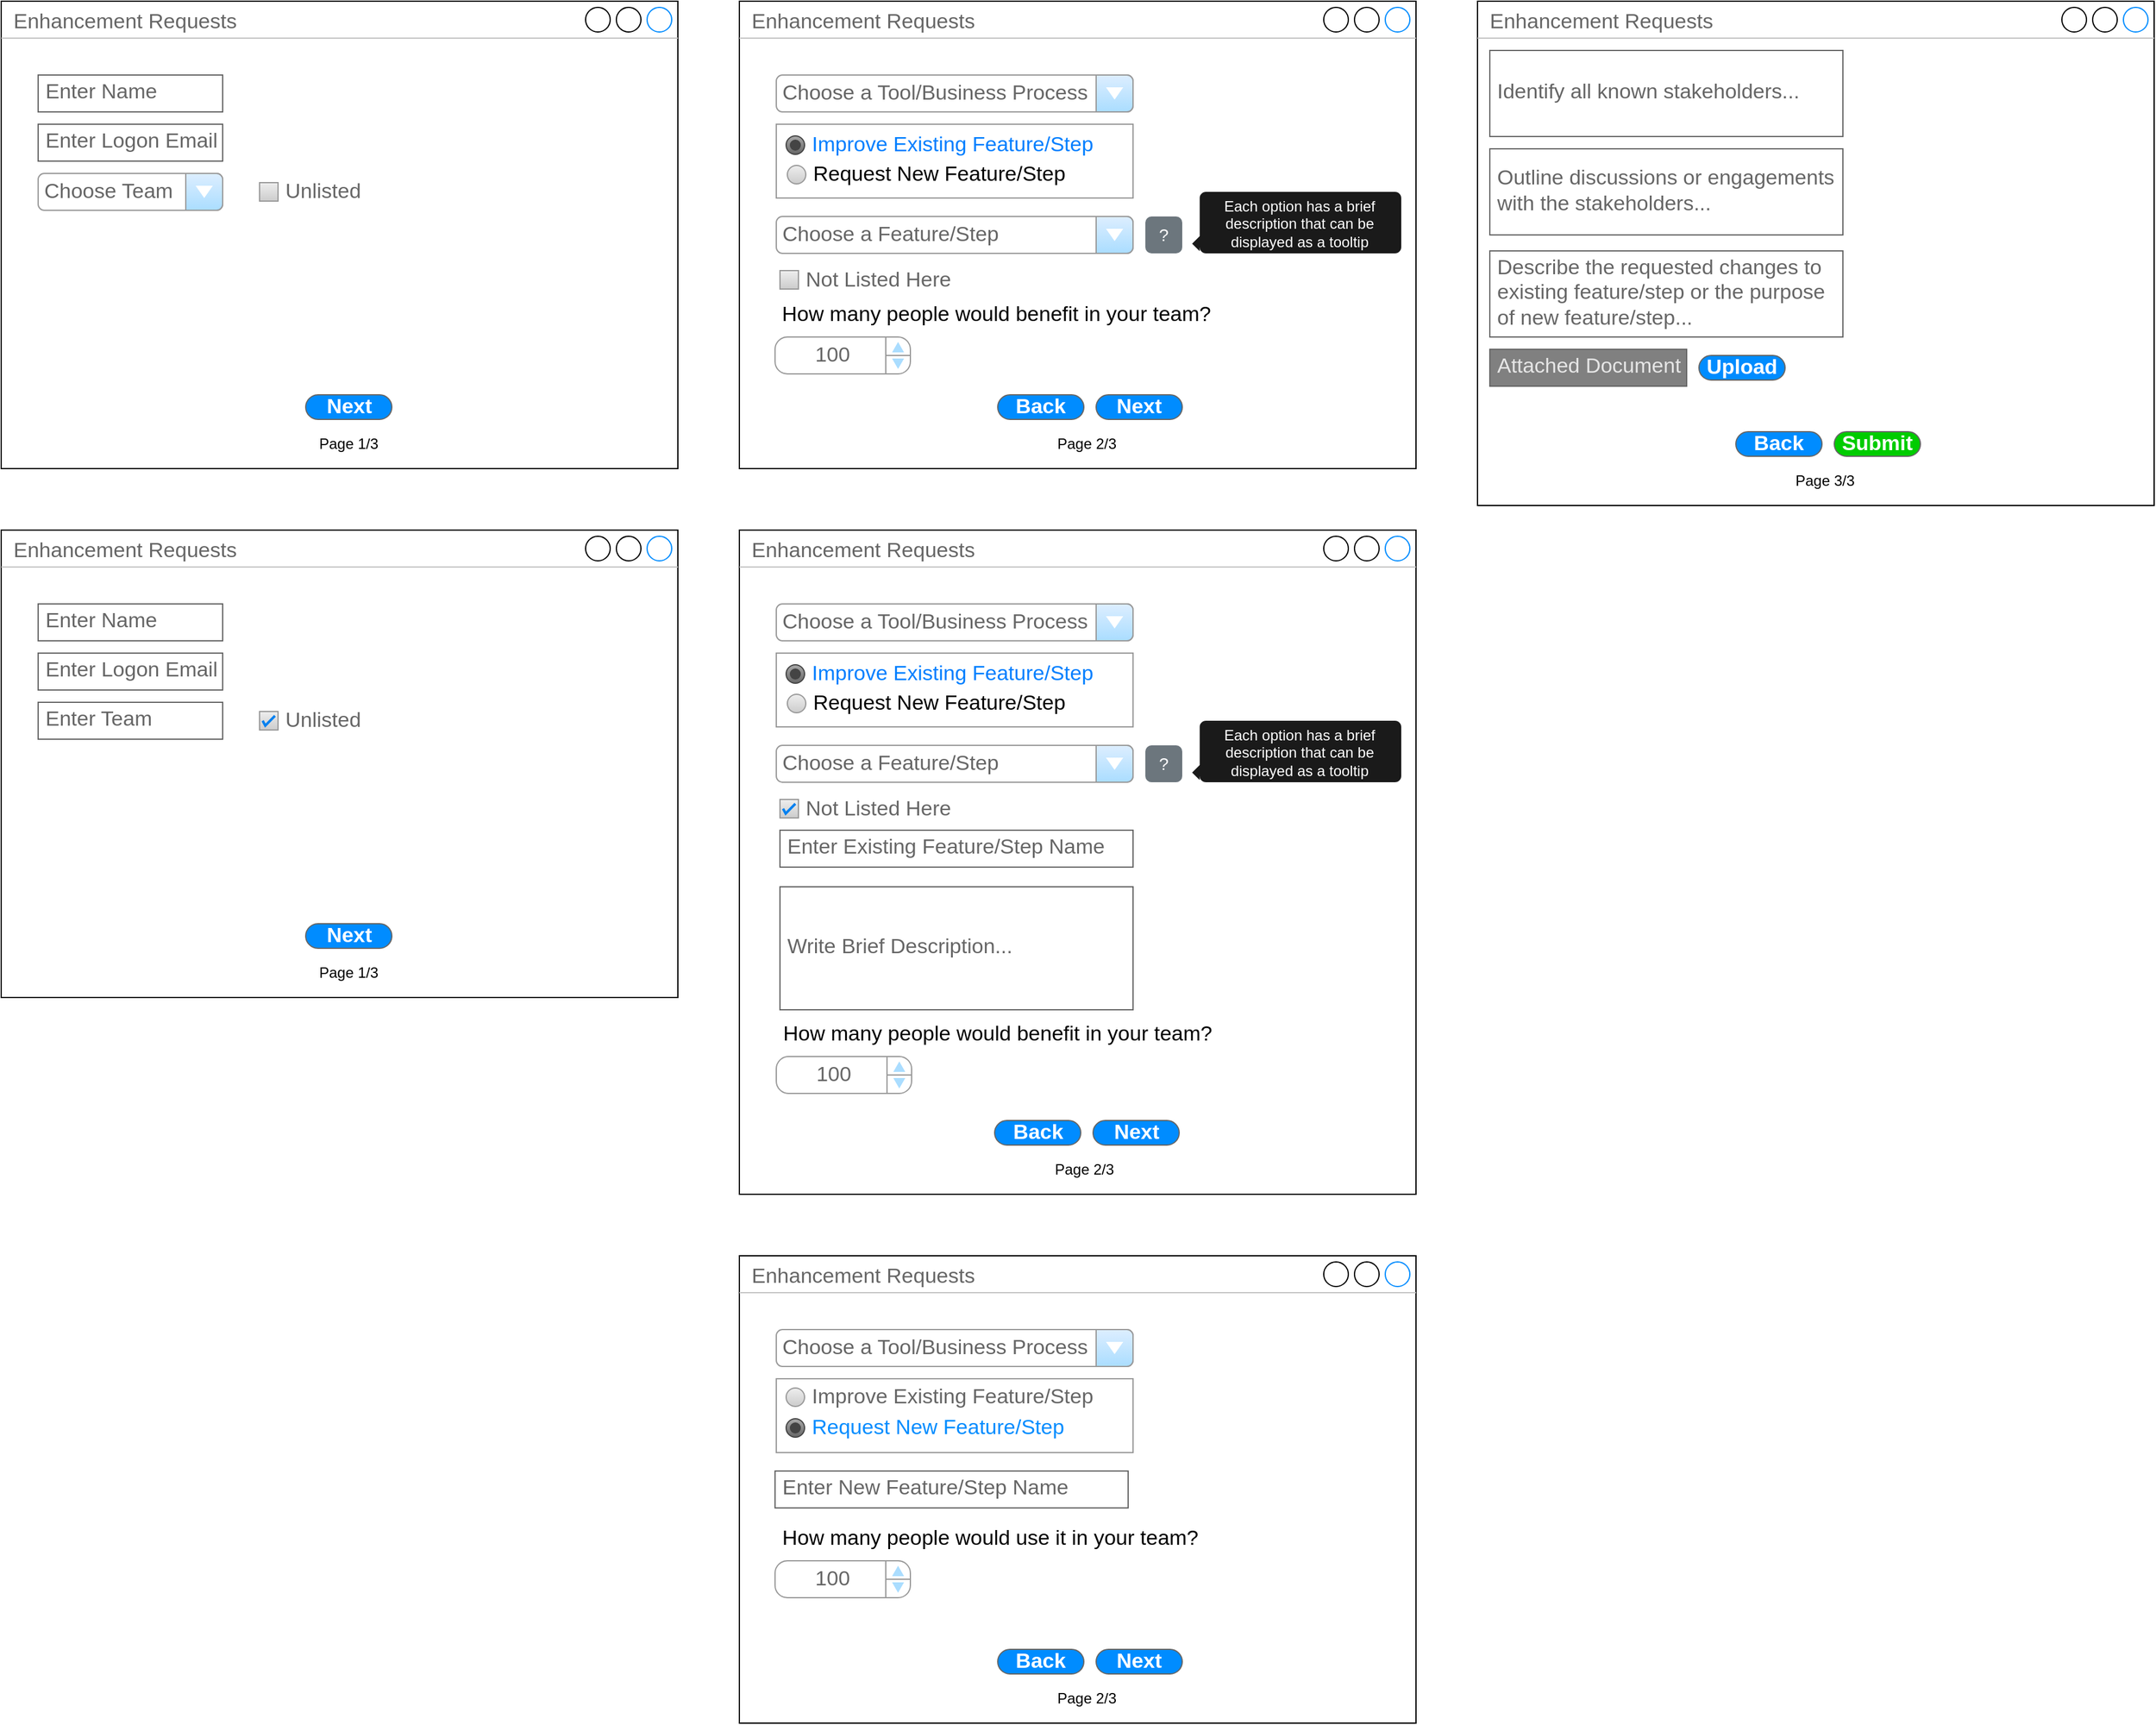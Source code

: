 <mxfile version="12.9.9" type="device"><diagram id="ZweLi3mcTQsGwQz9K1Ue" name="Page-1"><mxGraphModel dx="786" dy="580" grid="1" gridSize="10" guides="1" tooltips="1" connect="1" arrows="1" fold="1" page="1" pageScale="1" pageWidth="827" pageHeight="1169" math="0" shadow="0"><root><mxCell id="0"/><mxCell id="1" parent="0"/><mxCell id="7028aNzBeUS4dm5kokpr-4" value="Enhancement Requests" style="strokeWidth=1;shadow=0;dashed=0;align=center;html=1;shape=mxgraph.mockup.containers.window;align=left;verticalAlign=top;spacingLeft=8;strokeColor2=#008cff;strokeColor3=#c4c4c4;fontColor=#666666;mainText=;fontSize=17;labelBackgroundColor=none;" parent="1" vertex="1"><mxGeometry width="550" height="380" as="geometry"/></mxCell><mxCell id="7028aNzBeUS4dm5kokpr-5" value="Enter Name" style="strokeWidth=1;shadow=0;dashed=0;align=center;html=1;shape=mxgraph.mockup.text.textBox;fontColor=#666666;align=left;fontSize=17;spacingLeft=4;spacingTop=-3;strokeColor=#666666;mainText=" parent="1" vertex="1"><mxGeometry x="30" y="60" width="150" height="30" as="geometry"/></mxCell><mxCell id="7028aNzBeUS4dm5kokpr-6" value="Enter Logon Email" style="strokeWidth=1;shadow=0;dashed=0;align=center;html=1;shape=mxgraph.mockup.text.textBox;fontColor=#666666;align=left;fontSize=17;spacingLeft=4;spacingTop=-3;strokeColor=#666666;mainText=" parent="1" vertex="1"><mxGeometry x="30" y="100" width="150" height="30" as="geometry"/></mxCell><mxCell id="7028aNzBeUS4dm5kokpr-8" value="Choose Team" style="strokeWidth=1;shadow=0;dashed=0;align=center;html=1;shape=mxgraph.mockup.forms.comboBox;strokeColor=#999999;fillColor=#ddeeff;align=left;fillColor2=#aaddff;mainText=;fontColor=#666666;fontSize=17;spacingLeft=3;" parent="1" vertex="1"><mxGeometry x="30" y="140" width="150" height="30" as="geometry"/></mxCell><mxCell id="7028aNzBeUS4dm5kokpr-9" value="Unlisted" style="strokeWidth=1;shadow=0;dashed=0;align=center;html=1;shape=mxgraph.mockup.forms.rrect;rSize=0;fillColor=#eeeeee;strokeColor=#999999;gradientColor=#cccccc;align=left;spacingLeft=4;fontSize=17;fontColor=#666666;labelPosition=right;" parent="1" vertex="1"><mxGeometry x="210" y="147.5" width="15" height="15" as="geometry"/></mxCell><mxCell id="7028aNzBeUS4dm5kokpr-15" value="Enhancement Requests" style="strokeWidth=1;shadow=0;dashed=0;align=center;html=1;shape=mxgraph.mockup.containers.window;align=left;verticalAlign=top;spacingLeft=8;strokeColor2=#008cff;strokeColor3=#c4c4c4;fontColor=#666666;mainText=;fontSize=17;labelBackgroundColor=none;" parent="1" vertex="1"><mxGeometry y="430" width="550" height="380" as="geometry"/></mxCell><mxCell id="7028aNzBeUS4dm5kokpr-16" value="Enter Name" style="strokeWidth=1;shadow=0;dashed=0;align=center;html=1;shape=mxgraph.mockup.text.textBox;fontColor=#666666;align=left;fontSize=17;spacingLeft=4;spacingTop=-3;strokeColor=#666666;mainText=" parent="1" vertex="1"><mxGeometry x="30" y="490" width="150" height="30" as="geometry"/></mxCell><mxCell id="7028aNzBeUS4dm5kokpr-17" value="Enter Logon Email" style="strokeWidth=1;shadow=0;dashed=0;align=center;html=1;shape=mxgraph.mockup.text.textBox;fontColor=#666666;align=left;fontSize=17;spacingLeft=4;spacingTop=-3;strokeColor=#666666;mainText=" parent="1" vertex="1"><mxGeometry x="30" y="530" width="150" height="30" as="geometry"/></mxCell><mxCell id="7028aNzBeUS4dm5kokpr-19" value="Unlisted" style="strokeWidth=1;shadow=0;dashed=0;align=center;html=1;shape=mxgraph.mockup.forms.rrect;rSize=0;fillColor=#eeeeee;strokeColor=#999999;gradientColor=#cccccc;align=left;spacingLeft=4;fontSize=17;fontColor=#666666;labelPosition=right;" parent="1" vertex="1"><mxGeometry x="210" y="577.5" width="15" height="15" as="geometry"/></mxCell><mxCell id="7028aNzBeUS4dm5kokpr-23" value="" style="html=1;verticalLabelPosition=bottom;labelBackgroundColor=#ffffff;verticalAlign=top;shadow=0;dashed=0;strokeWidth=2;shape=mxgraph.ios7.misc.check;strokeColor=#0080f0;" parent="1" vertex="1"><mxGeometry x="212.5" y="581" width="10" height="8" as="geometry"/></mxCell><mxCell id="7028aNzBeUS4dm5kokpr-24" value="Page 1/3" style="text;html=1;strokeColor=none;fillColor=none;align=center;verticalAlign=middle;whiteSpace=wrap;rounded=0;" parent="1" vertex="1"><mxGeometry x="255" y="350" width="55" height="20" as="geometry"/></mxCell><mxCell id="7028aNzBeUS4dm5kokpr-25" value="Page 1/3" style="text;html=1;strokeColor=none;fillColor=none;align=center;verticalAlign=middle;whiteSpace=wrap;rounded=0;" parent="1" vertex="1"><mxGeometry x="255" y="780" width="55" height="20" as="geometry"/></mxCell><mxCell id="7028aNzBeUS4dm5kokpr-26" value="Enter Team" style="strokeWidth=1;shadow=0;dashed=0;align=center;html=1;shape=mxgraph.mockup.text.textBox;fontColor=#666666;align=left;fontSize=17;spacingLeft=4;spacingTop=-3;strokeColor=#666666;mainText=" parent="1" vertex="1"><mxGeometry x="30" y="570" width="150" height="30" as="geometry"/></mxCell><mxCell id="7028aNzBeUS4dm5kokpr-27" value="Next" style="strokeWidth=1;shadow=0;dashed=0;align=center;html=1;shape=mxgraph.mockup.buttons.button;strokeColor=#666666;fontColor=#ffffff;mainText=;buttonStyle=round;fontSize=17;fontStyle=1;fillColor=#008cff;whiteSpace=wrap;" parent="1" vertex="1"><mxGeometry x="247.5" y="750" width="70" height="20" as="geometry"/></mxCell><mxCell id="7028aNzBeUS4dm5kokpr-28" value="Next" style="strokeWidth=1;shadow=0;dashed=0;align=center;html=1;shape=mxgraph.mockup.buttons.button;strokeColor=#666666;fontColor=#ffffff;mainText=;buttonStyle=round;fontSize=17;fontStyle=1;fillColor=#008cff;whiteSpace=wrap;" parent="1" vertex="1"><mxGeometry x="247.5" y="320" width="70" height="20" as="geometry"/></mxCell><mxCell id="7028aNzBeUS4dm5kokpr-29" value="Enhancement Requests" style="strokeWidth=1;shadow=0;dashed=0;align=center;html=1;shape=mxgraph.mockup.containers.window;align=left;verticalAlign=top;spacingLeft=8;strokeColor2=#008cff;strokeColor3=#c4c4c4;fontColor=#666666;mainText=;fontSize=17;labelBackgroundColor=none;" parent="1" vertex="1"><mxGeometry x="600" y="1020" width="550" height="380" as="geometry"/></mxCell><mxCell id="7028aNzBeUS4dm5kokpr-32" value="Choose a Tool/Business Process" style="strokeWidth=1;shadow=0;dashed=0;align=center;html=1;shape=mxgraph.mockup.forms.comboBox;strokeColor=#999999;fillColor=#ddeeff;align=left;fillColor2=#aaddff;mainText=;fontColor=#666666;fontSize=17;spacingLeft=3;" parent="1" vertex="1"><mxGeometry x="630" y="1080" width="290" height="30" as="geometry"/></mxCell><mxCell id="7028aNzBeUS4dm5kokpr-34" value="Page 2/3" style="text;html=1;strokeColor=none;fillColor=none;align=center;verticalAlign=middle;whiteSpace=wrap;rounded=0;" parent="1" vertex="1"><mxGeometry x="855" y="1370" width="55" height="20" as="geometry"/></mxCell><mxCell id="7028aNzBeUS4dm5kokpr-35" value="Next" style="strokeWidth=1;shadow=0;dashed=0;align=center;html=1;shape=mxgraph.mockup.buttons.button;strokeColor=#666666;fontColor=#ffffff;mainText=;buttonStyle=round;fontSize=17;fontStyle=1;fillColor=#008cff;whiteSpace=wrap;" parent="1" vertex="1"><mxGeometry x="890" y="1340" width="70" height="20" as="geometry"/></mxCell><mxCell id="7028aNzBeUS4dm5kokpr-36" value="Back" style="strokeWidth=1;shadow=0;dashed=0;align=center;html=1;shape=mxgraph.mockup.buttons.button;strokeColor=#666666;fontColor=#ffffff;mainText=;buttonStyle=round;fontSize=17;fontStyle=1;fillColor=#008cff;whiteSpace=wrap;" parent="1" vertex="1"><mxGeometry x="810" y="1340" width="70" height="20" as="geometry"/></mxCell><mxCell id="7028aNzBeUS4dm5kokpr-41" value="" style="strokeWidth=1;shadow=0;dashed=0;align=center;html=1;shape=mxgraph.mockup.forms.rrect;rSize=0;strokeColor=#999999;fillColor=#ffffff;recursiveResize=0;" parent="1" vertex="1"><mxGeometry x="630" y="1120" width="290" height="60" as="geometry"/></mxCell><mxCell id="7028aNzBeUS4dm5kokpr-42" value="Improve Existing Feature/Step" style="shape=ellipse;rSize=0;fillColor=#eeeeee;strokeColor=#999999;gradientColor=#cccccc;html=1;align=left;spacingLeft=4;fontSize=17;fontColor=#666666;labelPosition=right;" parent="1" vertex="1"><mxGeometry x="638" y="1127.5" width="15" height="15" as="geometry"/></mxCell><mxCell id="7028aNzBeUS4dm5kokpr-44" value="Request New Feature/Step" style="shape=ellipse;rSize=0;fillColor=#aaaaaa;strokeColor=#444444;gradientColor=#666666;html=1;align=left;spacingLeft=4;fontSize=17;fontColor=#008cff;labelPosition=right;" parent="1" vertex="1"><mxGeometry x="638" y="1152.5" width="15" height="15" as="geometry"/></mxCell><mxCell id="7028aNzBeUS4dm5kokpr-45" value="" style="shape=ellipse;fillColor=#444444;strokeColor=none;html=1;" parent="7028aNzBeUS4dm5kokpr-44" vertex="1"><mxGeometry x="3" y="3" width="9" height="9" as="geometry"/></mxCell><mxCell id="7028aNzBeUS4dm5kokpr-49" value="&lt;table cellpadding=&quot;0&quot; cellspacing=&quot;0&quot; style=&quot;width:100%;height:100%;&quot;&gt;&lt;tr&gt;&lt;td style=&quot;width:85%&quot;&gt;100&lt;/td&gt;&lt;td style=&quot;width:15%&quot;&gt;&lt;/td&gt;&lt;/tr&gt;&lt;/table&gt;" style="strokeWidth=1;shadow=0;dashed=0;align=center;html=1;shape=mxgraph.mockup.forms.spinner;strokeColor=#999999;spinLayout=right;spinStyle=normal;adjStyle=triangle;fillColor=#aaddff;fontSize=17;fontColor=#666666;mainText=;html=1;overflow=fill;" parent="1" vertex="1"><mxGeometry x="629" y="1268" width="110" height="30" as="geometry"/></mxCell><mxCell id="7028aNzBeUS4dm5kokpr-50" value="How many people would use it in your team?" style="text;html=1;strokeColor=none;fillColor=none;align=center;verticalAlign=middle;whiteSpace=wrap;rounded=0;fontSize=17;" parent="1" vertex="1"><mxGeometry x="629" y="1240" width="350" height="20" as="geometry"/></mxCell><mxCell id="7028aNzBeUS4dm5kokpr-51" value="Enhancement Requests" style="strokeWidth=1;shadow=0;dashed=0;align=center;html=1;shape=mxgraph.mockup.containers.window;align=left;verticalAlign=top;spacingLeft=8;strokeColor2=#008cff;strokeColor3=#c4c4c4;fontColor=#666666;mainText=;fontSize=17;labelBackgroundColor=none;" parent="1" vertex="1"><mxGeometry x="600" width="550" height="380" as="geometry"/></mxCell><mxCell id="7028aNzBeUS4dm5kokpr-52" value="Choose a Tool/Business Process" style="strokeWidth=1;shadow=0;dashed=0;align=center;html=1;shape=mxgraph.mockup.forms.comboBox;strokeColor=#999999;fillColor=#ddeeff;align=left;fillColor2=#aaddff;mainText=;fontColor=#666666;fontSize=17;spacingLeft=3;" parent="1" vertex="1"><mxGeometry x="630" y="60" width="290" height="30" as="geometry"/></mxCell><mxCell id="7028aNzBeUS4dm5kokpr-53" value="Page 2/3" style="text;html=1;strokeColor=none;fillColor=none;align=center;verticalAlign=middle;whiteSpace=wrap;rounded=0;" parent="1" vertex="1"><mxGeometry x="855" y="350" width="55" height="20" as="geometry"/></mxCell><mxCell id="7028aNzBeUS4dm5kokpr-54" value="Next" style="strokeWidth=1;shadow=0;dashed=0;align=center;html=1;shape=mxgraph.mockup.buttons.button;strokeColor=#666666;fontColor=#ffffff;mainText=;buttonStyle=round;fontSize=17;fontStyle=1;fillColor=#008cff;whiteSpace=wrap;" parent="1" vertex="1"><mxGeometry x="890" y="320" width="70" height="20" as="geometry"/></mxCell><mxCell id="7028aNzBeUS4dm5kokpr-55" value="Back" style="strokeWidth=1;shadow=0;dashed=0;align=center;html=1;shape=mxgraph.mockup.buttons.button;strokeColor=#666666;fontColor=#ffffff;mainText=;buttonStyle=round;fontSize=17;fontStyle=1;fillColor=#008cff;whiteSpace=wrap;" parent="1" vertex="1"><mxGeometry x="810" y="320" width="70" height="20" as="geometry"/></mxCell><mxCell id="7028aNzBeUS4dm5kokpr-56" value="" style="strokeWidth=1;shadow=0;dashed=0;align=center;html=1;shape=mxgraph.mockup.forms.rrect;rSize=0;strokeColor=#999999;fillColor=#ffffff;recursiveResize=0;" parent="1" vertex="1"><mxGeometry x="630" y="100" width="290" height="60" as="geometry"/></mxCell><mxCell id="7028aNzBeUS4dm5kokpr-57" value="&lt;font color=&quot;#000000&quot;&gt;Request New Feature/Step&lt;/font&gt;" style="shape=ellipse;rSize=0;fillColor=#eeeeee;strokeColor=#999999;gradientColor=#cccccc;html=1;align=left;spacingLeft=4;fontSize=17;fontColor=#666666;labelPosition=right;" parent="1" vertex="1"><mxGeometry x="639" y="133.5" width="15" height="15" as="geometry"/></mxCell><mxCell id="7028aNzBeUS4dm5kokpr-60" value="&lt;table cellpadding=&quot;0&quot; cellspacing=&quot;0&quot; style=&quot;width:100%;height:100%;&quot;&gt;&lt;tr&gt;&lt;td style=&quot;width:85%&quot;&gt;100&lt;/td&gt;&lt;td style=&quot;width:15%&quot;&gt;&lt;/td&gt;&lt;/tr&gt;&lt;/table&gt;" style="strokeWidth=1;shadow=0;dashed=0;align=center;html=1;shape=mxgraph.mockup.forms.spinner;strokeColor=#999999;spinLayout=right;spinStyle=normal;adjStyle=triangle;fillColor=#aaddff;fontSize=17;fontColor=#666666;mainText=;html=1;overflow=fill;" parent="1" vertex="1"><mxGeometry x="629" y="273" width="110" height="30" as="geometry"/></mxCell><mxCell id="7028aNzBeUS4dm5kokpr-61" value="How many people would benefit in your team?" style="text;html=1;strokeColor=none;fillColor=none;align=center;verticalAlign=middle;whiteSpace=wrap;rounded=0;fontSize=17;" parent="1" vertex="1"><mxGeometry x="629" y="245" width="360" height="20" as="geometry"/></mxCell><mxCell id="7028aNzBeUS4dm5kokpr-62" value="&lt;font color=&quot;#007fff&quot;&gt;Improve Existing Feature/Step&lt;/font&gt;" style="shape=ellipse;rSize=0;fillColor=#aaaaaa;strokeColor=#444444;gradientColor=#666666;html=1;align=left;spacingLeft=4;fontSize=17;fontColor=#008cff;labelPosition=right;" parent="1" vertex="1"><mxGeometry x="638" y="109.5" width="15" height="15" as="geometry"/></mxCell><mxCell id="7028aNzBeUS4dm5kokpr-63" value="" style="shape=ellipse;fillColor=#444444;strokeColor=none;html=1;" parent="7028aNzBeUS4dm5kokpr-62" vertex="1"><mxGeometry x="3" y="3" width="9" height="9" as="geometry"/></mxCell><mxCell id="7028aNzBeUS4dm5kokpr-64" value="Choose a Feature/Step" style="strokeWidth=1;shadow=0;dashed=0;align=center;html=1;shape=mxgraph.mockup.forms.comboBox;strokeColor=#999999;fillColor=#ddeeff;align=left;fillColor2=#aaddff;mainText=;fontColor=#666666;fontSize=17;spacingLeft=3;" parent="1" vertex="1"><mxGeometry x="630" y="175" width="290" height="30" as="geometry"/></mxCell><mxCell id="7028aNzBeUS4dm5kokpr-65" value="Each option has a brief description that can be displayed as a tooltip" style="html=1;shadow=0;dashed=0;shape=mxgraph.bootstrap.popover;fillColor=#1A1A1A;strokeColor=none;dx=42.12;dy=6.18;rSize=5;whiteSpace=wrap;verticalAlign=top;spacing=10;fontSize=12;spacingLeft=0;align=center;spacingTop=-10;fontColor=#FFFFFF;direction=south;spacingLeft=5;" parent="1" vertex="1"><mxGeometry x="968" y="155" width="170" height="50" as="geometry"/></mxCell><mxCell id="7028aNzBeUS4dm5kokpr-66" value="?" style="html=1;shadow=0;dashed=0;shape=mxgraph.bootstrap.rrect;rSize=5;fillColor=#6C767D;strokeColor=none;perimeter=none;whiteSpace=wrap;resizeWidth=1;align=center;spacing=5;fontColor=#FFFFFF;fontSize=14;" parent="1" vertex="1"><mxGeometry x="930" y="175" width="30" height="30" as="geometry"/></mxCell><mxCell id="7028aNzBeUS4dm5kokpr-67" value="Not Listed Here" style="strokeWidth=1;shadow=0;dashed=0;align=center;html=1;shape=mxgraph.mockup.forms.rrect;rSize=0;fillColor=#eeeeee;strokeColor=#999999;gradientColor=#cccccc;align=left;spacingLeft=4;fontSize=17;fontColor=#666666;labelPosition=right;" parent="1" vertex="1"><mxGeometry x="633" y="219" width="15" height="15" as="geometry"/></mxCell><mxCell id="7028aNzBeUS4dm5kokpr-68" value="Enhancement Requests" style="strokeWidth=1;shadow=0;dashed=0;align=center;html=1;shape=mxgraph.mockup.containers.window;align=left;verticalAlign=top;spacingLeft=8;strokeColor2=#008cff;strokeColor3=#c4c4c4;fontColor=#666666;mainText=;fontSize=17;labelBackgroundColor=none;" parent="1" vertex="1"><mxGeometry x="600" y="430" width="550" height="540" as="geometry"/></mxCell><mxCell id="7028aNzBeUS4dm5kokpr-69" value="Choose a Tool/Business Process" style="strokeWidth=1;shadow=0;dashed=0;align=center;html=1;shape=mxgraph.mockup.forms.comboBox;strokeColor=#999999;fillColor=#ddeeff;align=left;fillColor2=#aaddff;mainText=;fontColor=#666666;fontSize=17;spacingLeft=3;" parent="1" vertex="1"><mxGeometry x="630" y="490" width="290" height="30" as="geometry"/></mxCell><mxCell id="7028aNzBeUS4dm5kokpr-70" value="Page 2/3" style="text;html=1;strokeColor=none;fillColor=none;align=center;verticalAlign=middle;whiteSpace=wrap;rounded=0;" parent="1" vertex="1"><mxGeometry x="852.5" y="940" width="55" height="20" as="geometry"/></mxCell><mxCell id="7028aNzBeUS4dm5kokpr-71" value="Next" style="strokeWidth=1;shadow=0;dashed=0;align=center;html=1;shape=mxgraph.mockup.buttons.button;strokeColor=#666666;fontColor=#ffffff;mainText=;buttonStyle=round;fontSize=17;fontStyle=1;fillColor=#008cff;whiteSpace=wrap;" parent="1" vertex="1"><mxGeometry x="887.5" y="910" width="70" height="20" as="geometry"/></mxCell><mxCell id="7028aNzBeUS4dm5kokpr-72" value="Back" style="strokeWidth=1;shadow=0;dashed=0;align=center;html=1;shape=mxgraph.mockup.buttons.button;strokeColor=#666666;fontColor=#ffffff;mainText=;buttonStyle=round;fontSize=17;fontStyle=1;fillColor=#008cff;whiteSpace=wrap;" parent="1" vertex="1"><mxGeometry x="807.5" y="910" width="70" height="20" as="geometry"/></mxCell><mxCell id="7028aNzBeUS4dm5kokpr-73" value="" style="strokeWidth=1;shadow=0;dashed=0;align=center;html=1;shape=mxgraph.mockup.forms.rrect;rSize=0;strokeColor=#999999;fillColor=#ffffff;recursiveResize=0;" parent="1" vertex="1"><mxGeometry x="630" y="530" width="290" height="60" as="geometry"/></mxCell><mxCell id="7028aNzBeUS4dm5kokpr-74" value="&lt;font color=&quot;#000000&quot;&gt;Request New Feature/Step&lt;/font&gt;" style="shape=ellipse;rSize=0;fillColor=#eeeeee;strokeColor=#999999;gradientColor=#cccccc;html=1;align=left;spacingLeft=4;fontSize=17;fontColor=#666666;labelPosition=right;" parent="1" vertex="1"><mxGeometry x="639" y="563.5" width="15" height="15" as="geometry"/></mxCell><mxCell id="7028aNzBeUS4dm5kokpr-75" value="&lt;table cellpadding=&quot;0&quot; cellspacing=&quot;0&quot; style=&quot;width:100%;height:100%;&quot;&gt;&lt;tr&gt;&lt;td style=&quot;width:85%&quot;&gt;100&lt;/td&gt;&lt;td style=&quot;width:15%&quot;&gt;&lt;/td&gt;&lt;/tr&gt;&lt;/table&gt;" style="strokeWidth=1;shadow=0;dashed=0;align=center;html=1;shape=mxgraph.mockup.forms.spinner;strokeColor=#999999;spinLayout=right;spinStyle=normal;adjStyle=triangle;fillColor=#aaddff;fontSize=17;fontColor=#666666;mainText=;html=1;overflow=fill;" parent="1" vertex="1"><mxGeometry x="630" y="858" width="110" height="30" as="geometry"/></mxCell><mxCell id="7028aNzBeUS4dm5kokpr-76" value="How many people would benefit in your team?" style="text;html=1;strokeColor=none;fillColor=none;align=center;verticalAlign=middle;whiteSpace=wrap;rounded=0;fontSize=17;" parent="1" vertex="1"><mxGeometry x="630" y="830" width="360" height="20" as="geometry"/></mxCell><mxCell id="7028aNzBeUS4dm5kokpr-77" value="&lt;font color=&quot;#007fff&quot;&gt;Improve Existing Feature/Step&lt;/font&gt;" style="shape=ellipse;rSize=0;fillColor=#aaaaaa;strokeColor=#444444;gradientColor=#666666;html=1;align=left;spacingLeft=4;fontSize=17;fontColor=#008cff;labelPosition=right;" parent="1" vertex="1"><mxGeometry x="638" y="539.5" width="15" height="15" as="geometry"/></mxCell><mxCell id="7028aNzBeUS4dm5kokpr-78" value="" style="shape=ellipse;fillColor=#444444;strokeColor=none;html=1;" parent="7028aNzBeUS4dm5kokpr-77" vertex="1"><mxGeometry x="3" y="3" width="9" height="9" as="geometry"/></mxCell><mxCell id="7028aNzBeUS4dm5kokpr-79" value="Choose a Feature/Step" style="strokeWidth=1;shadow=0;dashed=0;align=center;html=1;shape=mxgraph.mockup.forms.comboBox;strokeColor=#999999;fillColor=#ddeeff;align=left;fillColor2=#aaddff;mainText=;fontColor=#666666;fontSize=17;spacingLeft=3;" parent="1" vertex="1"><mxGeometry x="630" y="605" width="290" height="30" as="geometry"/></mxCell><mxCell id="7028aNzBeUS4dm5kokpr-80" value="Each option has a brief description that can be displayed as a tooltip" style="html=1;shadow=0;dashed=0;shape=mxgraph.bootstrap.popover;fillColor=#1A1A1A;strokeColor=none;dx=42.12;dy=6.18;rSize=5;whiteSpace=wrap;verticalAlign=top;spacing=10;fontSize=12;spacingLeft=0;align=center;spacingTop=-10;fontColor=#FFFFFF;direction=south;spacingLeft=5;" parent="1" vertex="1"><mxGeometry x="968" y="585" width="170" height="50" as="geometry"/></mxCell><mxCell id="7028aNzBeUS4dm5kokpr-81" value="?" style="html=1;shadow=0;dashed=0;shape=mxgraph.bootstrap.rrect;rSize=5;fillColor=#6C767D;strokeColor=none;perimeter=none;whiteSpace=wrap;resizeWidth=1;align=center;spacing=5;fontColor=#FFFFFF;fontSize=14;" parent="1" vertex="1"><mxGeometry x="930" y="605" width="30" height="30" as="geometry"/></mxCell><mxCell id="7028aNzBeUS4dm5kokpr-82" value="Not Listed Here" style="strokeWidth=1;shadow=0;dashed=0;align=center;html=1;shape=mxgraph.mockup.forms.rrect;rSize=0;fillColor=#eeeeee;strokeColor=#999999;gradientColor=#cccccc;align=left;spacingLeft=4;fontSize=17;fontColor=#666666;labelPosition=right;" parent="1" vertex="1"><mxGeometry x="633" y="649" width="15" height="15" as="geometry"/></mxCell><mxCell id="7028aNzBeUS4dm5kokpr-83" value="" style="html=1;verticalLabelPosition=bottom;labelBackgroundColor=#ffffff;verticalAlign=top;shadow=0;dashed=0;strokeWidth=2;shape=mxgraph.ios7.misc.check;strokeColor=#0080f0;" parent="1" vertex="1"><mxGeometry x="635.5" y="652.5" width="10" height="8" as="geometry"/></mxCell><mxCell id="7028aNzBeUS4dm5kokpr-84" value="Enter Existing Feature/Step Name" style="strokeWidth=1;shadow=0;dashed=0;align=center;html=1;shape=mxgraph.mockup.text.textBox;fontColor=#666666;align=left;fontSize=17;spacingLeft=4;spacingTop=-3;strokeColor=#666666;mainText=" parent="1" vertex="1"><mxGeometry x="633" y="674" width="287" height="30" as="geometry"/></mxCell><mxCell id="7028aNzBeUS4dm5kokpr-85" value="Write Brief Description..." style="strokeWidth=1;shadow=0;dashed=0;align=center;html=1;shape=mxgraph.mockup.text.textBox;fontColor=#666666;align=left;fontSize=17;spacingLeft=4;spacingTop=-3;strokeColor=#666666;mainText=" parent="1" vertex="1"><mxGeometry x="633" y="720" width="287" height="100" as="geometry"/></mxCell><mxCell id="7028aNzBeUS4dm5kokpr-86" value="Enter New Feature/Step Name" style="strokeWidth=1;shadow=0;dashed=0;align=center;html=1;shape=mxgraph.mockup.text.textBox;fontColor=#666666;align=left;fontSize=17;spacingLeft=4;spacingTop=-3;strokeColor=#666666;mainText=" parent="1" vertex="1"><mxGeometry x="629" y="1195" width="287" height="30" as="geometry"/></mxCell><mxCell id="7028aNzBeUS4dm5kokpr-87" value="Enhancement Requests" style="strokeWidth=1;shadow=0;dashed=0;align=center;html=1;shape=mxgraph.mockup.containers.window;align=left;verticalAlign=top;spacingLeft=8;strokeColor2=#008cff;strokeColor3=#c4c4c4;fontColor=#666666;mainText=;fontSize=17;labelBackgroundColor=none;" parent="1" vertex="1"><mxGeometry x="1200" width="550" height="410" as="geometry"/></mxCell><mxCell id="7028aNzBeUS4dm5kokpr-92" value="Page 3/3" style="text;html=1;strokeColor=none;fillColor=none;align=center;verticalAlign=middle;whiteSpace=wrap;rounded=0;" parent="1" vertex="1"><mxGeometry x="1455" y="380" width="55" height="20" as="geometry"/></mxCell><mxCell id="7028aNzBeUS4dm5kokpr-94" value="Submit" style="strokeWidth=1;shadow=0;dashed=0;align=center;html=1;shape=mxgraph.mockup.buttons.button;strokeColor=#666666;fontColor=#ffffff;mainText=;buttonStyle=round;fontSize=17;fontStyle=1;fillColor=#00CC00;whiteSpace=wrap;" parent="1" vertex="1"><mxGeometry x="1490" y="350" width="70" height="20" as="geometry"/></mxCell><mxCell id="7028aNzBeUS4dm5kokpr-95" value="Back" style="strokeWidth=1;shadow=0;dashed=0;align=center;html=1;shape=mxgraph.mockup.buttons.button;strokeColor=#666666;fontColor=#ffffff;mainText=;buttonStyle=round;fontSize=17;fontStyle=1;fillColor=#008cff;whiteSpace=wrap;" parent="1" vertex="1"><mxGeometry x="1410" y="350" width="70" height="20" as="geometry"/></mxCell><mxCell id="7028aNzBeUS4dm5kokpr-96" value="Identify all known stakeholders..." style="strokeWidth=1;shadow=0;dashed=0;align=center;html=1;shape=mxgraph.mockup.text.textBox;fontColor=#666666;align=left;fontSize=17;spacingLeft=4;spacingTop=-3;strokeColor=#666666;mainText=" parent="1" vertex="1"><mxGeometry x="1210" y="40" width="287" height="70" as="geometry"/></mxCell><mxCell id="7028aNzBeUS4dm5kokpr-97" value="Outline discussions or engagements&lt;br&gt;with the stakeholders..." style="strokeWidth=1;shadow=0;dashed=0;align=center;html=1;shape=mxgraph.mockup.text.textBox;fontColor=#666666;align=left;fontSize=17;spacingLeft=4;spacingTop=-3;strokeColor=#666666;mainText=" parent="1" vertex="1"><mxGeometry x="1210" y="120" width="287" height="70" as="geometry"/></mxCell><mxCell id="7028aNzBeUS4dm5kokpr-99" value="Describe the requested changes to&lt;br&gt;existing feature/step or the purpose&lt;br&gt;of new feature/step..." style="strokeWidth=1;shadow=0;dashed=0;align=center;html=1;shape=mxgraph.mockup.text.textBox;fontColor=#666666;align=left;fontSize=17;spacingLeft=4;spacingTop=-3;strokeColor=#666666;mainText=" parent="1" vertex="1"><mxGeometry x="1210" y="203" width="287" height="70" as="geometry"/></mxCell><mxCell id="yc6QKC-FJ3IQm_fh8gnw-1" value="Upload" style="strokeWidth=1;shadow=0;dashed=0;align=center;html=1;shape=mxgraph.mockup.buttons.button;strokeColor=#666666;fontColor=#ffffff;mainText=;buttonStyle=round;fontSize=17;fontStyle=1;fillColor=#008cff;whiteSpace=wrap;" parent="1" vertex="1"><mxGeometry x="1380" y="288" width="70" height="20" as="geometry"/></mxCell><mxCell id="yc6QKC-FJ3IQm_fh8gnw-2" value="Attached Document" style="strokeWidth=1;shadow=0;dashed=0;align=center;html=1;shape=mxgraph.mockup.text.textBox;fontColor=#E6E6E6;align=left;fontSize=17;spacingLeft=4;spacingTop=-3;strokeColor=#666666;mainText=;fillColor=#808080;" parent="1" vertex="1"><mxGeometry x="1210" y="283" width="160" height="30" as="geometry"/></mxCell></root></mxGraphModel></diagram></mxfile>
